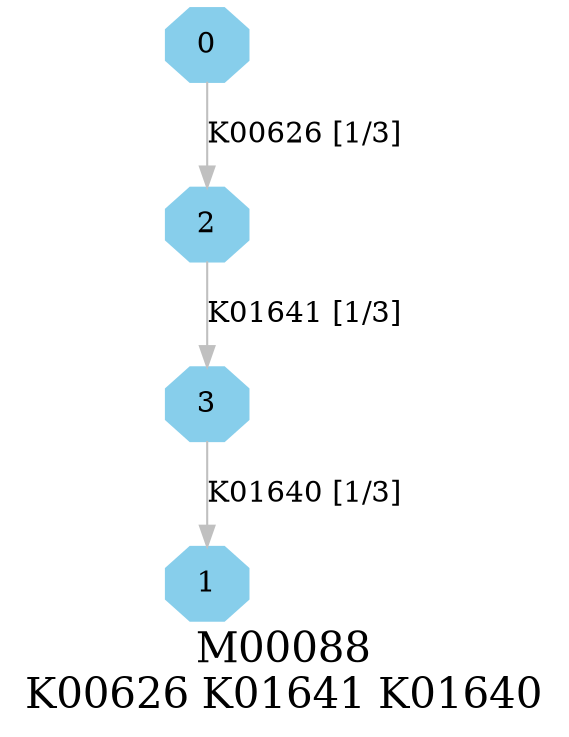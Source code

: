 digraph G {
graph [label="M00088
K00626 K01641 K01640",fontsize=20];
node [shape=box,style=filled];
edge [len=3,color=grey];
{node [width=.3,height=.3,shape=octagon,style=filled,color=skyblue] 0 1 2 3 }
0 -> 2 [label="K00626 [1/3]"];
2 -> 3 [label="K01641 [1/3]"];
3 -> 1 [label="K01640 [1/3]"];
}